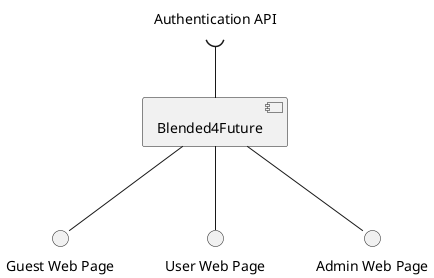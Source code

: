 @startuml logical_l1

[null]
remove null

component b4f as "Blended4Future" {

}

interface int_guest as "Guest Web Page"
interface int_user as "User Web Page" 
interface int_admin as "Admin Web Page"
label service_keycloak as "Authentication API"

b4f -u-( service_keycloak
b4f -d- int_admin
b4f -d- int_guest
b4f -d- int_user

@enduml